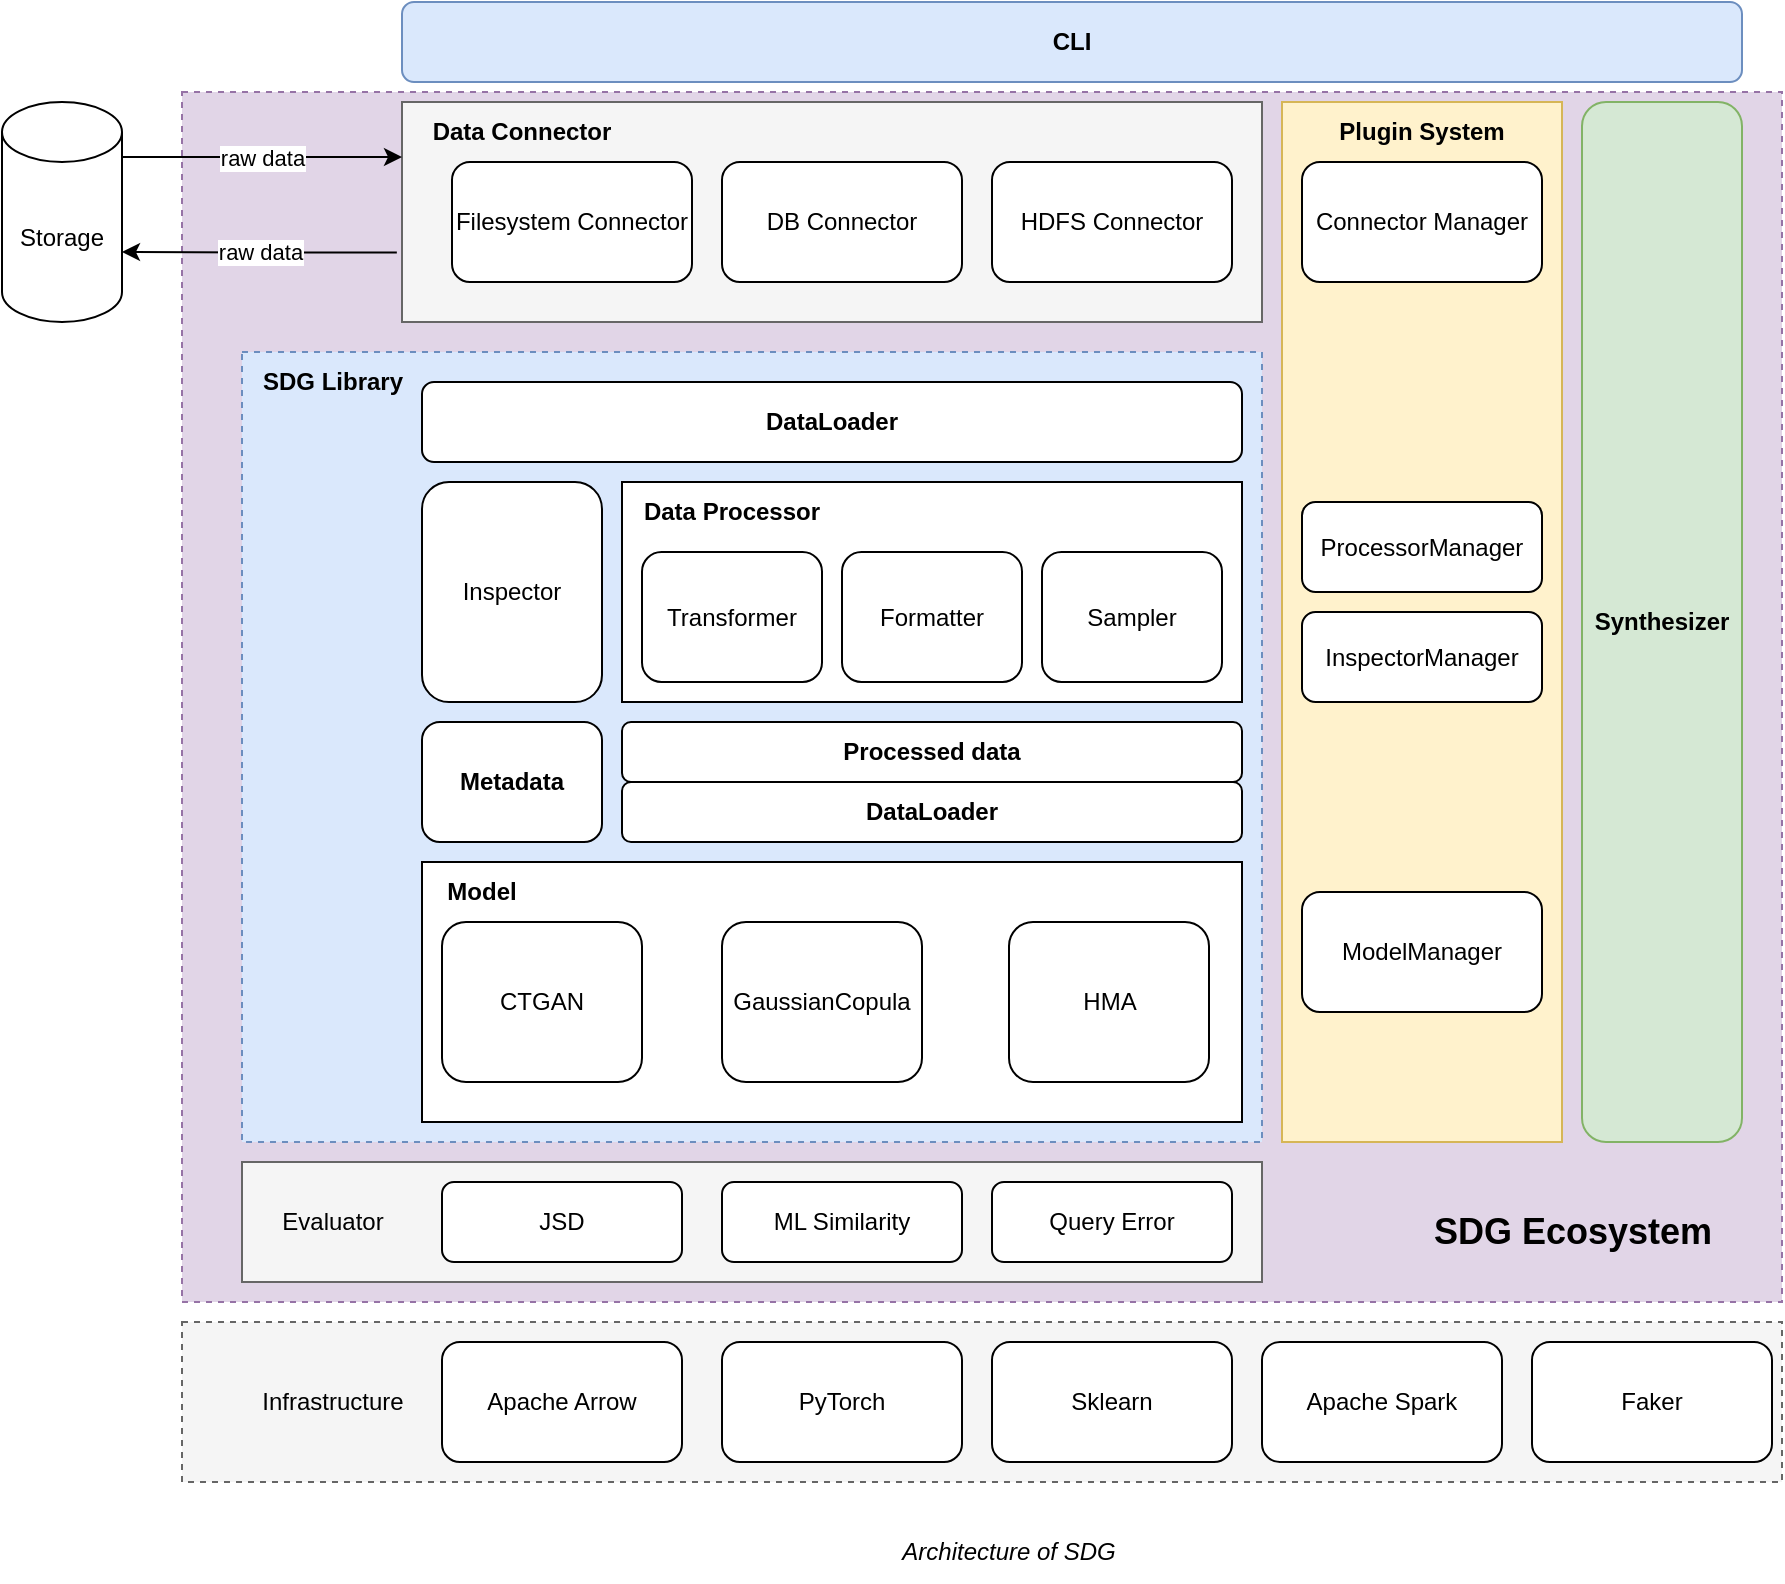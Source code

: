 <mxfile>
    <diagram id="OQYcgy7KPISNNCz2AWvt" name="第 1 页">
        <mxGraphModel dx="534" dy="579" grid="1" gridSize="10" guides="1" tooltips="1" connect="1" arrows="1" fold="1" page="1" pageScale="1" pageWidth="827" pageHeight="1169" math="0" shadow="0">
            <root>
                <mxCell id="0"/>
                <mxCell id="1" parent="0"/>
                <mxCell id="284" value="" style="rounded=0;whiteSpace=wrap;html=1;dashed=1;fillColor=#e1d5e7;strokeColor=#9673a6;" vertex="1" parent="1">
                    <mxGeometry x="140" y="255" width="800" height="605" as="geometry"/>
                </mxCell>
                <mxCell id="285" value="" style="rounded=0;whiteSpace=wrap;html=1;dashed=1;fillColor=#dae8fc;strokeColor=#6c8ebf;" vertex="1" parent="1">
                    <mxGeometry x="170" y="385" width="510" height="395" as="geometry"/>
                </mxCell>
                <mxCell id="286" value="" style="rounded=0;whiteSpace=wrap;html=1;fillColor=#fff2cc;strokeColor=#d6b656;" vertex="1" parent="1">
                    <mxGeometry x="690" y="260" width="140" height="520" as="geometry"/>
                </mxCell>
                <mxCell id="287" value="Plugin System" style="text;html=1;strokeColor=none;fillColor=none;align=center;verticalAlign=middle;whiteSpace=wrap;rounded=0;fontStyle=1" vertex="1" parent="1">
                    <mxGeometry x="715" y="260" width="90" height="30" as="geometry"/>
                </mxCell>
                <mxCell id="288" value="Connector Manager" style="rounded=1;whiteSpace=wrap;html=1;" vertex="1" parent="1">
                    <mxGeometry x="700" y="290" width="120" height="60" as="geometry"/>
                </mxCell>
                <mxCell id="289" value="raw data" style="edgeStyle=orthogonalEdgeStyle;rounded=0;orthogonalLoop=1;jettySize=auto;html=1;exitX=-0.006;exitY=0.684;exitDx=0;exitDy=0;entryX=1;entryY=0;entryDx=0;entryDy=75;entryPerimeter=0;exitPerimeter=0;" edge="1" parent="1" source="290" target="298">
                    <mxGeometry relative="1" as="geometry"/>
                </mxCell>
                <mxCell id="290" value="" style="rounded=0;whiteSpace=wrap;html=1;fillColor=#f5f5f5;fontColor=#333333;strokeColor=#666666;" vertex="1" parent="1">
                    <mxGeometry x="250" y="260" width="430" height="110" as="geometry"/>
                </mxCell>
                <mxCell id="291" value="Data Connector" style="text;html=1;strokeColor=none;fillColor=none;align=center;verticalAlign=middle;whiteSpace=wrap;rounded=0;fontStyle=1" vertex="1" parent="1">
                    <mxGeometry x="260" y="260" width="100" height="30" as="geometry"/>
                </mxCell>
                <mxCell id="292" value="CLI" style="rounded=1;whiteSpace=wrap;html=1;fontStyle=1;fillColor=#dae8fc;strokeColor=#6c8ebf;" vertex="1" parent="1">
                    <mxGeometry x="250" y="210" width="670" height="40" as="geometry"/>
                </mxCell>
                <mxCell id="293" value="Filesystem Connector" style="rounded=1;whiteSpace=wrap;html=1;" vertex="1" parent="1">
                    <mxGeometry x="275" y="290" width="120" height="60" as="geometry"/>
                </mxCell>
                <mxCell id="294" value="DB Connector" style="rounded=1;whiteSpace=wrap;html=1;" vertex="1" parent="1">
                    <mxGeometry x="410" y="290" width="120" height="60" as="geometry"/>
                </mxCell>
                <mxCell id="295" value="" style="rounded=0;whiteSpace=wrap;html=1;" vertex="1" parent="1">
                    <mxGeometry x="360" y="450" width="310" height="110" as="geometry"/>
                </mxCell>
                <mxCell id="296" value="Data Processor" style="text;html=1;strokeColor=none;fillColor=none;align=center;verticalAlign=middle;whiteSpace=wrap;rounded=0;fontStyle=1" vertex="1" parent="1">
                    <mxGeometry x="360" y="450" width="110" height="30" as="geometry"/>
                </mxCell>
                <mxCell id="297" value="raw data" style="edgeStyle=orthogonalEdgeStyle;rounded=0;orthogonalLoop=1;jettySize=auto;html=1;exitX=1;exitY=0;exitDx=0;exitDy=27.5;exitPerimeter=0;entryX=0;entryY=0.25;entryDx=0;entryDy=0;" edge="1" parent="1" source="298" target="290">
                    <mxGeometry relative="1" as="geometry"/>
                </mxCell>
                <mxCell id="298" value="Storage" style="shape=cylinder3;whiteSpace=wrap;html=1;boundedLbl=1;backgroundOutline=1;size=15;" vertex="1" parent="1">
                    <mxGeometry x="50" y="260" width="60" height="110" as="geometry"/>
                </mxCell>
                <mxCell id="299" value="HDFS Connector" style="rounded=1;whiteSpace=wrap;html=1;" vertex="1" parent="1">
                    <mxGeometry x="545" y="290" width="120" height="60" as="geometry"/>
                </mxCell>
                <mxCell id="300" value="DataLoader" style="rounded=1;whiteSpace=wrap;html=1;fontStyle=1" vertex="1" parent="1">
                    <mxGeometry x="260" y="400" width="410" height="40" as="geometry"/>
                </mxCell>
                <mxCell id="301" value="SDG Library" style="text;html=1;align=center;verticalAlign=middle;resizable=0;points=[];autosize=1;strokeColor=none;fillColor=none;fontStyle=1" vertex="1" parent="1">
                    <mxGeometry x="170" y="385" width="90" height="30" as="geometry"/>
                </mxCell>
                <mxCell id="302" value="ProcessorManager" style="rounded=1;whiteSpace=wrap;html=1;" vertex="1" parent="1">
                    <mxGeometry x="700" y="460" width="120" height="45" as="geometry"/>
                </mxCell>
                <mxCell id="303" value="" style="rounded=0;whiteSpace=wrap;html=1;" vertex="1" parent="1">
                    <mxGeometry x="260" y="640" width="410" height="130" as="geometry"/>
                </mxCell>
                <mxCell id="304" value="" style="rounded=0;whiteSpace=wrap;html=1;dashed=1;fillColor=#f5f5f5;fontColor=#333333;strokeColor=#666666;" vertex="1" parent="1">
                    <mxGeometry x="140" y="870" width="800" height="80" as="geometry"/>
                </mxCell>
                <mxCell id="305" value="Infrastructure" style="text;html=1;align=center;verticalAlign=middle;resizable=0;points=[];autosize=1;strokeColor=none;fillColor=none;" vertex="1" parent="1">
                    <mxGeometry x="170" y="895" width="90" height="30" as="geometry"/>
                </mxCell>
                <mxCell id="306" value="Apache Arrow" style="rounded=1;whiteSpace=wrap;html=1;" vertex="1" parent="1">
                    <mxGeometry x="270" y="880" width="120" height="60" as="geometry"/>
                </mxCell>
                <mxCell id="307" value="PyTorch" style="rounded=1;whiteSpace=wrap;html=1;" vertex="1" parent="1">
                    <mxGeometry x="410" y="880" width="120" height="60" as="geometry"/>
                </mxCell>
                <mxCell id="308" value="Sklearn" style="rounded=1;whiteSpace=wrap;html=1;" vertex="1" parent="1">
                    <mxGeometry x="545" y="880" width="120" height="60" as="geometry"/>
                </mxCell>
                <mxCell id="309" value="Synthesizer" style="rounded=1;whiteSpace=wrap;html=1;fillColor=#d5e8d4;strokeColor=#82b366;fontStyle=1" vertex="1" parent="1">
                    <mxGeometry x="840" y="260" width="80" height="520" as="geometry"/>
                </mxCell>
                <mxCell id="310" value="Model" style="text;html=1;strokeColor=none;fillColor=none;align=center;verticalAlign=middle;whiteSpace=wrap;rounded=0;fontStyle=1" vertex="1" parent="1">
                    <mxGeometry x="270" y="640" width="40" height="30" as="geometry"/>
                </mxCell>
                <mxCell id="311" value="Metadata" style="rounded=1;whiteSpace=wrap;html=1;fontStyle=1" vertex="1" parent="1">
                    <mxGeometry x="260" y="570" width="90" height="60" as="geometry"/>
                </mxCell>
                <mxCell id="312" value="Transformer" style="rounded=1;whiteSpace=wrap;html=1;" vertex="1" parent="1">
                    <mxGeometry x="370" y="485" width="90" height="65" as="geometry"/>
                </mxCell>
                <mxCell id="313" value="Formatter" style="rounded=1;whiteSpace=wrap;html=1;" vertex="1" parent="1">
                    <mxGeometry x="470" y="485" width="90" height="65" as="geometry"/>
                </mxCell>
                <mxCell id="314" value="ModelManager" style="rounded=1;whiteSpace=wrap;html=1;" vertex="1" parent="1">
                    <mxGeometry x="700" y="655" width="120" height="60" as="geometry"/>
                </mxCell>
                <mxCell id="315" value="Sampler" style="rounded=1;whiteSpace=wrap;html=1;" vertex="1" parent="1">
                    <mxGeometry x="570" y="485" width="90" height="65" as="geometry"/>
                </mxCell>
                <mxCell id="316" value="Processed data" style="rounded=1;whiteSpace=wrap;html=1;fontStyle=1" vertex="1" parent="1">
                    <mxGeometry x="360" y="570" width="310" height="30" as="geometry"/>
                </mxCell>
                <mxCell id="317" value="CTGAN" style="rounded=1;whiteSpace=wrap;html=1;" vertex="1" parent="1">
                    <mxGeometry x="270" y="670" width="100" height="80" as="geometry"/>
                </mxCell>
                <mxCell id="318" value="Inspector" style="rounded=1;whiteSpace=wrap;html=1;" vertex="1" parent="1">
                    <mxGeometry x="260" y="450" width="90" height="110" as="geometry"/>
                </mxCell>
                <mxCell id="319" value="InspectorManager" style="rounded=1;whiteSpace=wrap;html=1;" vertex="1" parent="1">
                    <mxGeometry x="700" y="515" width="120" height="45" as="geometry"/>
                </mxCell>
                <mxCell id="320" value="GaussianCopula&lt;span style=&quot;&quot;&gt;&lt;/span&gt;" style="rounded=1;whiteSpace=wrap;html=1;" vertex="1" parent="1">
                    <mxGeometry x="410" y="670" width="100" height="80" as="geometry"/>
                </mxCell>
                <mxCell id="321" value="HMA&lt;span style=&quot;&quot;&gt;&lt;/span&gt;" style="rounded=1;whiteSpace=wrap;html=1;" vertex="1" parent="1">
                    <mxGeometry x="553.5" y="670" width="100" height="80" as="geometry"/>
                </mxCell>
                <mxCell id="322" value="" style="rounded=0;whiteSpace=wrap;html=1;fillColor=#f5f5f5;fontColor=#333333;strokeColor=#666666;" vertex="1" parent="1">
                    <mxGeometry x="170" y="790" width="510" height="60" as="geometry"/>
                </mxCell>
                <mxCell id="323" value="Evaluator" style="text;html=1;align=center;verticalAlign=middle;resizable=0;points=[];autosize=1;strokeColor=none;fillColor=none;fontStyle=0" vertex="1" parent="1">
                    <mxGeometry x="180" y="805" width="70" height="30" as="geometry"/>
                </mxCell>
                <mxCell id="324" value="JSD" style="rounded=1;whiteSpace=wrap;html=1;" vertex="1" parent="1">
                    <mxGeometry x="270" y="800" width="120" height="40" as="geometry"/>
                </mxCell>
                <mxCell id="325" value="ML Similarity" style="rounded=1;whiteSpace=wrap;html=1;" vertex="1" parent="1">
                    <mxGeometry x="410" y="800" width="120" height="40" as="geometry"/>
                </mxCell>
                <mxCell id="326" value="Query Error" style="rounded=1;whiteSpace=wrap;html=1;" vertex="1" parent="1">
                    <mxGeometry x="545" y="800" width="120" height="40" as="geometry"/>
                </mxCell>
                <mxCell id="327" value="SDG Ecosystem" style="text;html=1;align=center;verticalAlign=middle;resizable=0;points=[];autosize=1;strokeColor=none;fillColor=none;fontStyle=1;fontSize=18;" vertex="1" parent="1">
                    <mxGeometry x="755" y="805" width="160" height="40" as="geometry"/>
                </mxCell>
                <mxCell id="328" value="Apache Spark" style="rounded=1;whiteSpace=wrap;html=1;" vertex="1" parent="1">
                    <mxGeometry x="680" y="880" width="120" height="60" as="geometry"/>
                </mxCell>
                <mxCell id="329" value="Faker" style="rounded=1;whiteSpace=wrap;html=1;" vertex="1" parent="1">
                    <mxGeometry x="815" y="880" width="120" height="60" as="geometry"/>
                </mxCell>
                <mxCell id="330" value="Architecture of SDG" style="text;html=1;align=center;verticalAlign=middle;resizable=0;points=[];autosize=1;strokeColor=none;fillColor=none;fontStyle=2" vertex="1" parent="1">
                    <mxGeometry x="488" y="970" width="130" height="30" as="geometry"/>
                </mxCell>
                <mxCell id="331" value="DataLoader" style="rounded=1;whiteSpace=wrap;html=1;fontStyle=1" vertex="1" parent="1">
                    <mxGeometry x="360" y="600" width="310" height="30" as="geometry"/>
                </mxCell>
            </root>
        </mxGraphModel>
    </diagram>
</mxfile>
